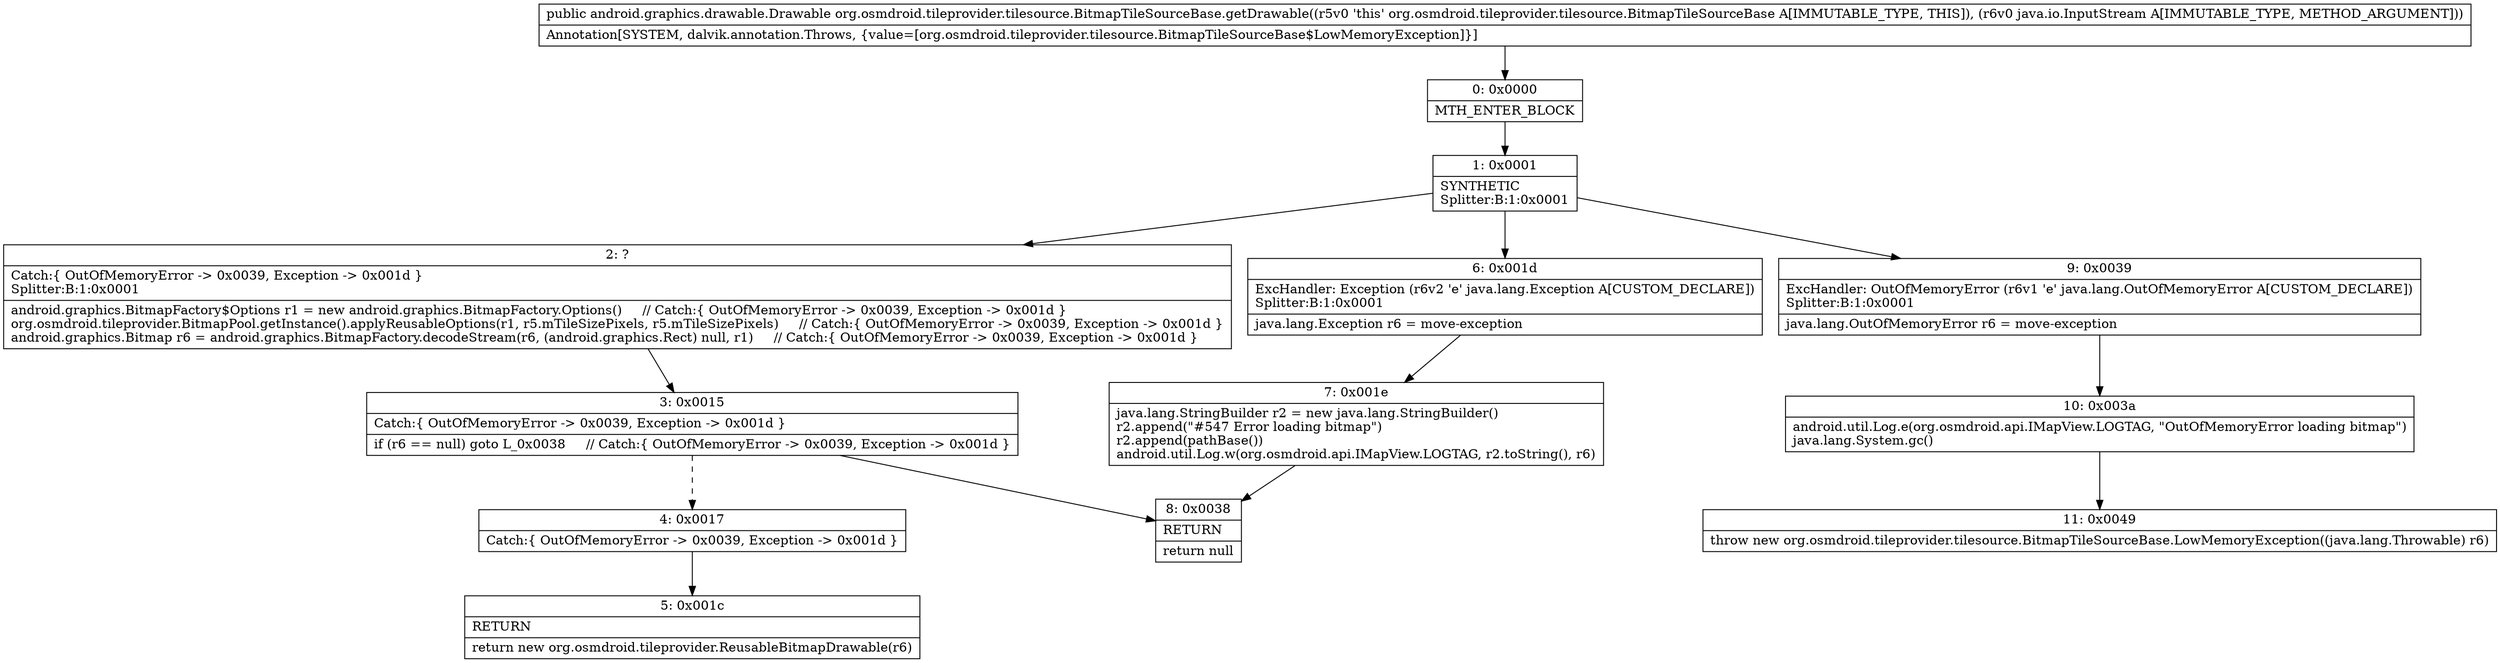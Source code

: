 digraph "CFG fororg.osmdroid.tileprovider.tilesource.BitmapTileSourceBase.getDrawable(Ljava\/io\/InputStream;)Landroid\/graphics\/drawable\/Drawable;" {
Node_0 [shape=record,label="{0\:\ 0x0000|MTH_ENTER_BLOCK\l}"];
Node_1 [shape=record,label="{1\:\ 0x0001|SYNTHETIC\lSplitter:B:1:0x0001\l}"];
Node_2 [shape=record,label="{2\:\ ?|Catch:\{ OutOfMemoryError \-\> 0x0039, Exception \-\> 0x001d \}\lSplitter:B:1:0x0001\l|android.graphics.BitmapFactory$Options r1 = new android.graphics.BitmapFactory.Options()     \/\/ Catch:\{ OutOfMemoryError \-\> 0x0039, Exception \-\> 0x001d \}\lorg.osmdroid.tileprovider.BitmapPool.getInstance().applyReusableOptions(r1, r5.mTileSizePixels, r5.mTileSizePixels)     \/\/ Catch:\{ OutOfMemoryError \-\> 0x0039, Exception \-\> 0x001d \}\landroid.graphics.Bitmap r6 = android.graphics.BitmapFactory.decodeStream(r6, (android.graphics.Rect) null, r1)     \/\/ Catch:\{ OutOfMemoryError \-\> 0x0039, Exception \-\> 0x001d \}\l}"];
Node_3 [shape=record,label="{3\:\ 0x0015|Catch:\{ OutOfMemoryError \-\> 0x0039, Exception \-\> 0x001d \}\l|if (r6 == null) goto L_0x0038     \/\/ Catch:\{ OutOfMemoryError \-\> 0x0039, Exception \-\> 0x001d \}\l}"];
Node_4 [shape=record,label="{4\:\ 0x0017|Catch:\{ OutOfMemoryError \-\> 0x0039, Exception \-\> 0x001d \}\l}"];
Node_5 [shape=record,label="{5\:\ 0x001c|RETURN\l|return new org.osmdroid.tileprovider.ReusableBitmapDrawable(r6)\l}"];
Node_6 [shape=record,label="{6\:\ 0x001d|ExcHandler: Exception (r6v2 'e' java.lang.Exception A[CUSTOM_DECLARE])\lSplitter:B:1:0x0001\l|java.lang.Exception r6 = move\-exception\l}"];
Node_7 [shape=record,label="{7\:\ 0x001e|java.lang.StringBuilder r2 = new java.lang.StringBuilder()\lr2.append(\"#547 Error loading bitmap\")\lr2.append(pathBase())\landroid.util.Log.w(org.osmdroid.api.IMapView.LOGTAG, r2.toString(), r6)\l}"];
Node_8 [shape=record,label="{8\:\ 0x0038|RETURN\l|return null\l}"];
Node_9 [shape=record,label="{9\:\ 0x0039|ExcHandler: OutOfMemoryError (r6v1 'e' java.lang.OutOfMemoryError A[CUSTOM_DECLARE])\lSplitter:B:1:0x0001\l|java.lang.OutOfMemoryError r6 = move\-exception\l}"];
Node_10 [shape=record,label="{10\:\ 0x003a|android.util.Log.e(org.osmdroid.api.IMapView.LOGTAG, \"OutOfMemoryError loading bitmap\")\ljava.lang.System.gc()\l}"];
Node_11 [shape=record,label="{11\:\ 0x0049|throw new org.osmdroid.tileprovider.tilesource.BitmapTileSourceBase.LowMemoryException((java.lang.Throwable) r6)\l}"];
MethodNode[shape=record,label="{public android.graphics.drawable.Drawable org.osmdroid.tileprovider.tilesource.BitmapTileSourceBase.getDrawable((r5v0 'this' org.osmdroid.tileprovider.tilesource.BitmapTileSourceBase A[IMMUTABLE_TYPE, THIS]), (r6v0 java.io.InputStream A[IMMUTABLE_TYPE, METHOD_ARGUMENT]))  | Annotation[SYSTEM, dalvik.annotation.Throws, \{value=[org.osmdroid.tileprovider.tilesource.BitmapTileSourceBase$LowMemoryException]\}]\l}"];
MethodNode -> Node_0;
Node_0 -> Node_1;
Node_1 -> Node_2;
Node_1 -> Node_9;
Node_1 -> Node_6;
Node_2 -> Node_3;
Node_3 -> Node_4[style=dashed];
Node_3 -> Node_8;
Node_4 -> Node_5;
Node_6 -> Node_7;
Node_7 -> Node_8;
Node_9 -> Node_10;
Node_10 -> Node_11;
}

